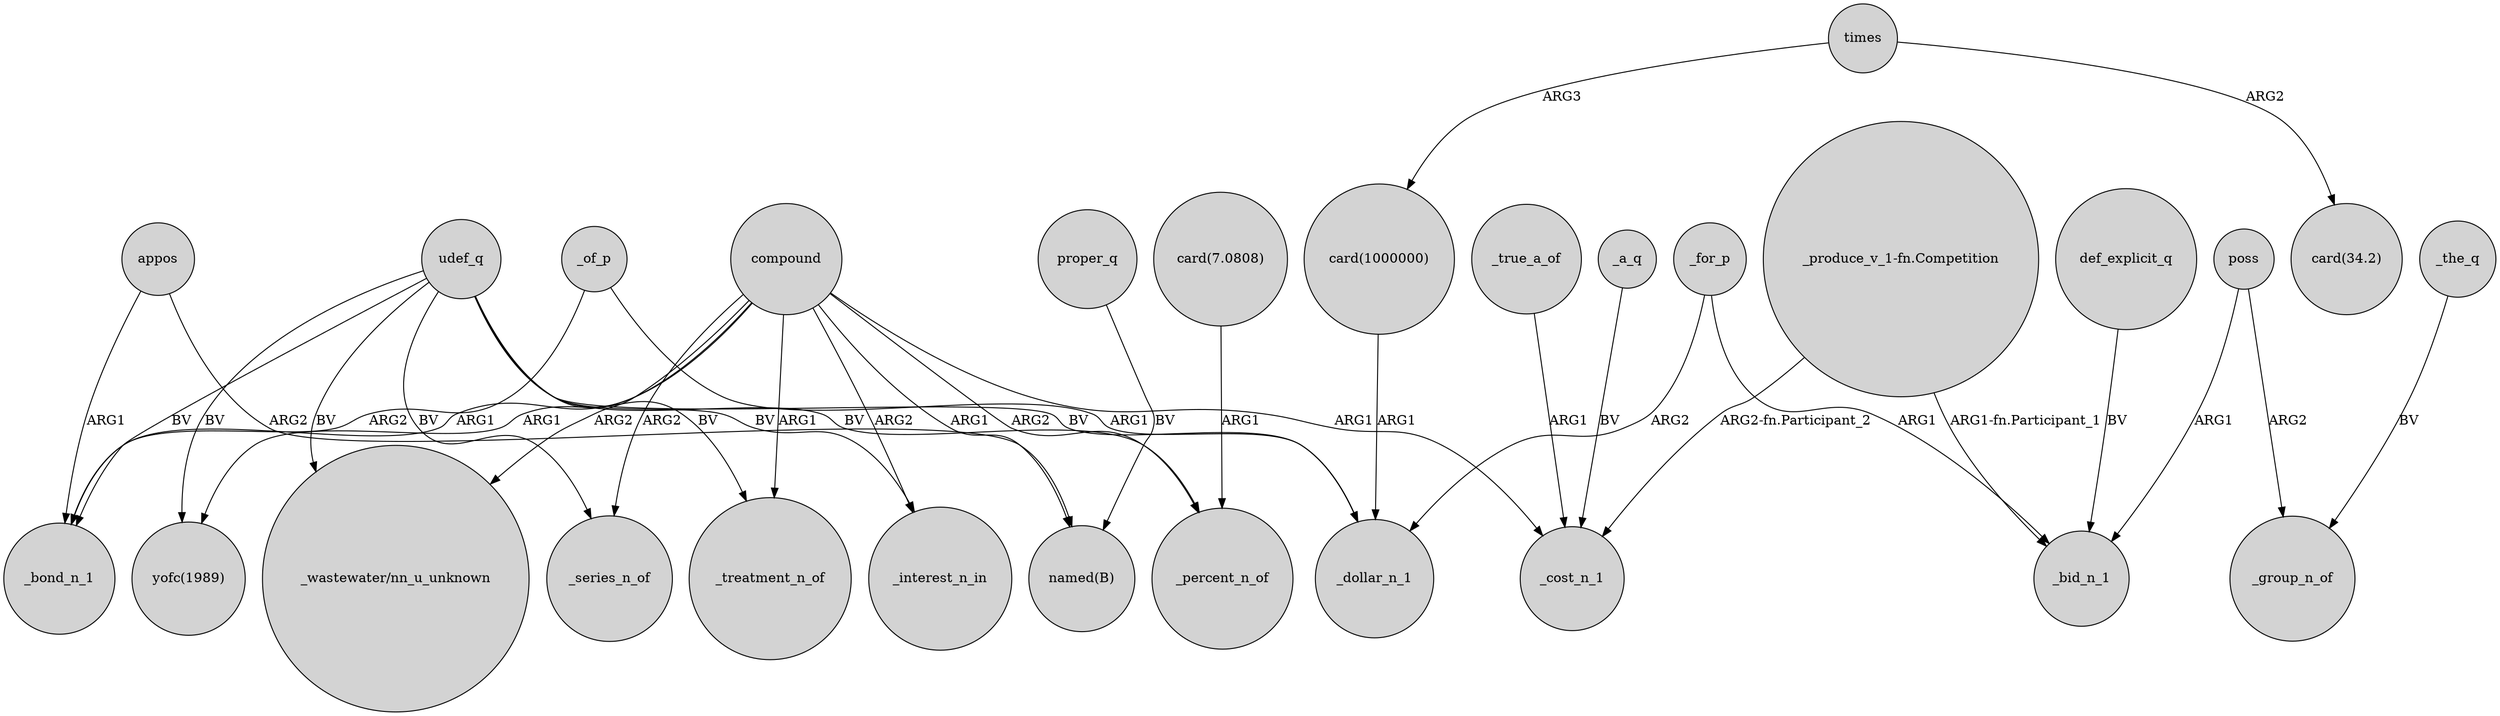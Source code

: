 digraph {
	node [shape=circle style=filled]
	_of_p -> _dollar_n_1 [label=ARG1]
	poss -> _bid_n_1 [label=ARG1]
	udef_q -> _bond_n_1 [label=BV]
	udef_q -> "yofc(1989)" [label=BV]
	times -> "card(34.2)" [label=ARG2]
	appos -> _bond_n_1 [label=ARG1]
	_a_q -> _cost_n_1 [label=BV]
	compound -> _bond_n_1 [label=ARG1]
	times -> "card(1000000)" [label=ARG3]
	_of_p -> _bond_n_1 [label=ARG2]
	poss -> _group_n_of [label=ARG2]
	"card(7.0808)" -> _percent_n_of [label=ARG1]
	proper_q -> "named(B)" [label=BV]
	udef_q -> _series_n_of [label=BV]
	"_produce_v_1-fn.Competition" -> _cost_n_1 [label="ARG2-fn.Participant_2"]
	def_explicit_q -> _bid_n_1 [label=BV]
	appos -> "named(B)" [label=ARG2]
	udef_q -> _percent_n_of [label=BV]
	udef_q -> "_wastewater/nn_u_unknown" [label=BV]
	_true_a_of -> _cost_n_1 [label=ARG1]
	_for_p -> _dollar_n_1 [label=ARG2]
	compound -> _percent_n_of [label=ARG2]
	_the_q -> _group_n_of [label=BV]
	udef_q -> _dollar_n_1 [label=BV]
	"card(1000000)" -> _dollar_n_1 [label=ARG1]
	compound -> "_wastewater/nn_u_unknown" [label=ARG2]
	compound -> _treatment_n_of [label=ARG1]
	compound -> "yofc(1989)" [label=ARG1]
	udef_q -> _interest_n_in [label=BV]
	udef_q -> _treatment_n_of [label=BV]
	compound -> _series_n_of [label=ARG2]
	compound -> _cost_n_1 [label=ARG1]
	compound -> "named(B)" [label=ARG1]
	compound -> _interest_n_in [label=ARG2]
	"_produce_v_1-fn.Competition" -> _bid_n_1 [label="ARG1-fn.Participant_1"]
	_for_p -> _bid_n_1 [label=ARG1]
}
